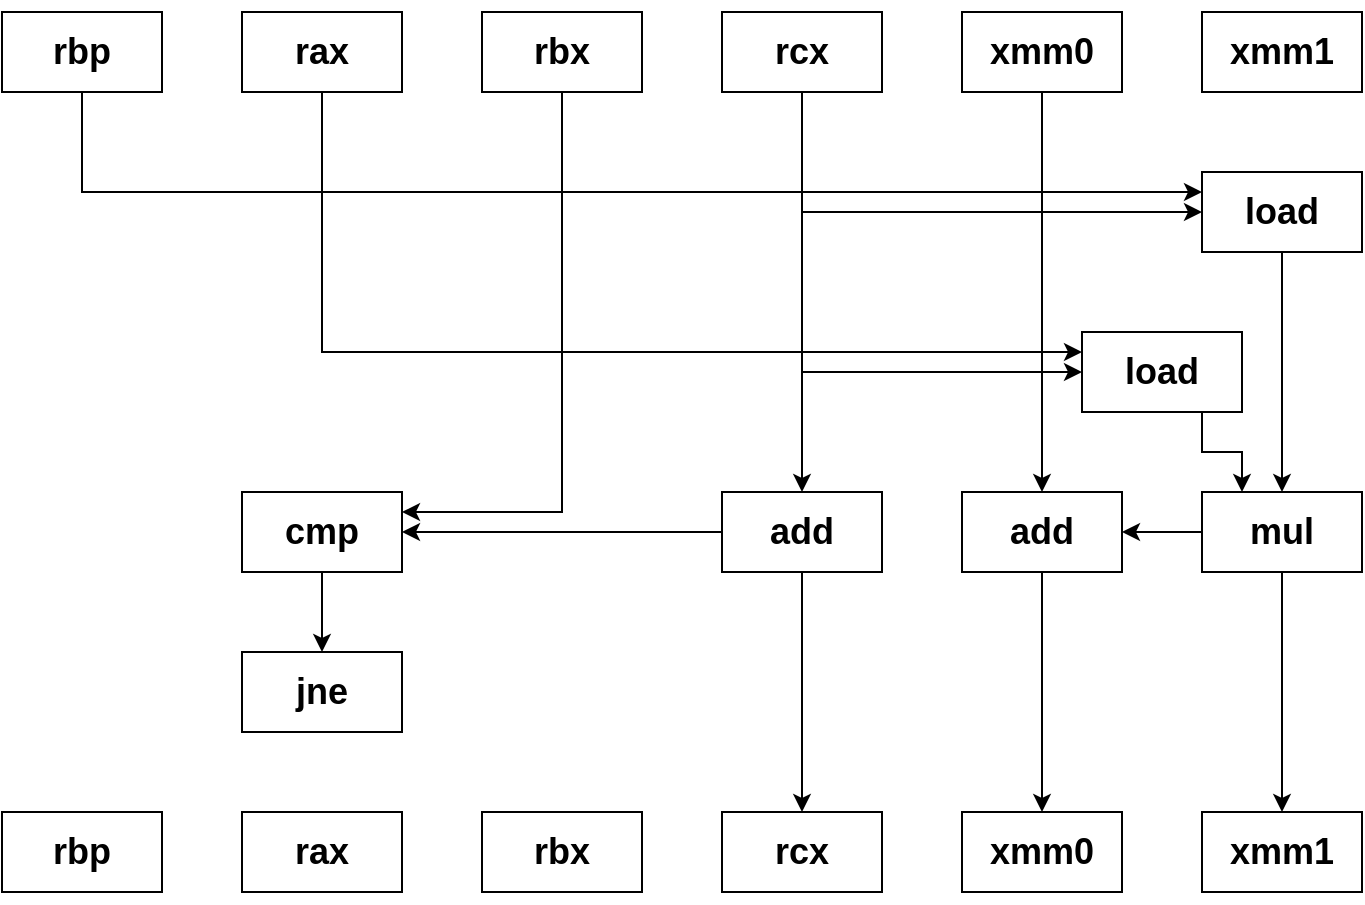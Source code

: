 <mxfile version="13.6.5">
    <diagram id="OSGUjozy-c6nUxfPTaJ9" name="Page-1">
        <mxGraphModel dx="1575" dy="723" grid="1" gridSize="10" guides="1" tooltips="1" connect="1" arrows="1" fold="1" page="1" pageScale="1" pageWidth="827" pageHeight="1169" math="0" shadow="0">
            <root>
                <mxCell id="0"/>
                <mxCell id="1" parent="0"/>
                <mxCell id="78" style="edgeStyle=orthogonalEdgeStyle;rounded=0;orthogonalLoop=1;jettySize=auto;html=1;exitX=0.5;exitY=1;exitDx=0;exitDy=0;entryX=0;entryY=0.25;entryDx=0;entryDy=0;" edge="1" parent="1" source="2" target="70">
                    <mxGeometry relative="1" as="geometry"/>
                </mxCell>
                <mxCell id="2" value="&lt;h2&gt;rbp&lt;/h2&gt;" style="rounded=0;whiteSpace=wrap;html=1;" parent="1" vertex="1">
                    <mxGeometry x="40" y="40" width="80" height="40" as="geometry"/>
                </mxCell>
                <mxCell id="14" value="&lt;h2&gt;rbp&lt;/h2&gt;" style="rounded=0;whiteSpace=wrap;html=1;" parent="1" vertex="1">
                    <mxGeometry x="40" y="440" width="80" height="40" as="geometry"/>
                </mxCell>
                <mxCell id="86" style="edgeStyle=orthogonalEdgeStyle;rounded=0;orthogonalLoop=1;jettySize=auto;html=1;exitX=0.5;exitY=1;exitDx=0;exitDy=0;entryX=0;entryY=0.25;entryDx=0;entryDy=0;" edge="1" parent="1" source="22" target="85">
                    <mxGeometry relative="1" as="geometry"/>
                </mxCell>
                <mxCell id="22" value="&lt;h2&gt;rax&lt;/h2&gt;" style="rounded=0;whiteSpace=wrap;html=1;" parent="1" vertex="1">
                    <mxGeometry x="160" y="40" width="80" height="40" as="geometry"/>
                </mxCell>
                <mxCell id="23" value="&lt;h2&gt;rax&lt;/h2&gt;" style="rounded=0;whiteSpace=wrap;html=1;" parent="1" vertex="1">
                    <mxGeometry x="160" y="440" width="80" height="40" as="geometry"/>
                </mxCell>
                <mxCell id="102" style="edgeStyle=orthogonalEdgeStyle;rounded=0;orthogonalLoop=1;jettySize=auto;html=1;exitX=0.5;exitY=1;exitDx=0;exitDy=0;entryX=1;entryY=0.25;entryDx=0;entryDy=0;" edge="1" parent="1" source="25" target="95">
                    <mxGeometry relative="1" as="geometry"/>
                </mxCell>
                <mxCell id="25" value="&lt;h2&gt;rbx&lt;/h2&gt;" style="rounded=0;whiteSpace=wrap;html=1;" parent="1" vertex="1">
                    <mxGeometry x="280" y="40" width="80" height="40" as="geometry"/>
                </mxCell>
                <mxCell id="26" value="&lt;h2&gt;rbx&lt;/h2&gt;" style="rounded=0;whiteSpace=wrap;html=1;" parent="1" vertex="1">
                    <mxGeometry x="280" y="440" width="80" height="40" as="geometry"/>
                </mxCell>
                <mxCell id="79" style="edgeStyle=orthogonalEdgeStyle;rounded=0;orthogonalLoop=1;jettySize=auto;html=1;exitX=0.5;exitY=1;exitDx=0;exitDy=0;entryX=0;entryY=0.5;entryDx=0;entryDy=0;" edge="1" parent="1" source="28" target="70">
                    <mxGeometry relative="1" as="geometry"/>
                </mxCell>
                <mxCell id="87" style="edgeStyle=orthogonalEdgeStyle;rounded=0;orthogonalLoop=1;jettySize=auto;html=1;exitX=0.5;exitY=1;exitDx=0;exitDy=0;entryX=0;entryY=0.5;entryDx=0;entryDy=0;" edge="1" parent="1" source="28" target="85">
                    <mxGeometry relative="1" as="geometry"/>
                </mxCell>
                <mxCell id="93" style="edgeStyle=orthogonalEdgeStyle;rounded=0;orthogonalLoop=1;jettySize=auto;html=1;exitX=0.5;exitY=1;exitDx=0;exitDy=0;entryX=0.5;entryY=0;entryDx=0;entryDy=0;" edge="1" parent="1" source="28" target="92">
                    <mxGeometry relative="1" as="geometry"/>
                </mxCell>
                <mxCell id="28" value="&lt;h2&gt;rcx&lt;/h2&gt;" style="rounded=0;whiteSpace=wrap;html=1;" parent="1" vertex="1">
                    <mxGeometry x="400" y="40" width="80" height="40" as="geometry"/>
                </mxCell>
                <mxCell id="29" value="&lt;h2&gt;rcx&lt;/h2&gt;" style="rounded=0;whiteSpace=wrap;html=1;" parent="1" vertex="1">
                    <mxGeometry x="400" y="440" width="80" height="40" as="geometry"/>
                </mxCell>
                <mxCell id="90" style="edgeStyle=orthogonalEdgeStyle;rounded=0;orthogonalLoop=1;jettySize=auto;html=1;exitX=0.5;exitY=1;exitDx=0;exitDy=0;entryX=0.5;entryY=0;entryDx=0;entryDy=0;" edge="1" parent="1" source="31" target="82">
                    <mxGeometry relative="1" as="geometry"/>
                </mxCell>
                <mxCell id="31" value="&lt;h2&gt;xmm0&lt;/h2&gt;" style="rounded=0;whiteSpace=wrap;html=1;" parent="1" vertex="1">
                    <mxGeometry x="520" y="40" width="80" height="40" as="geometry"/>
                </mxCell>
                <mxCell id="32" value="&lt;h2&gt;xmm0&lt;/h2&gt;" style="rounded=0;whiteSpace=wrap;html=1;" parent="1" vertex="1">
                    <mxGeometry x="520" y="440" width="80" height="40" as="geometry"/>
                </mxCell>
                <mxCell id="34" value="&lt;h2&gt;xmm1&lt;/h2&gt;" style="rounded=0;whiteSpace=wrap;html=1;" parent="1" vertex="1">
                    <mxGeometry x="640" y="40" width="80" height="40" as="geometry"/>
                </mxCell>
                <mxCell id="35" value="&lt;h2&gt;xmm1&lt;/h2&gt;" style="rounded=0;whiteSpace=wrap;html=1;" parent="1" vertex="1">
                    <mxGeometry x="640" y="440" width="80" height="40" as="geometry"/>
                </mxCell>
                <mxCell id="84" style="edgeStyle=orthogonalEdgeStyle;rounded=0;orthogonalLoop=1;jettySize=auto;html=1;exitX=0.5;exitY=1;exitDx=0;exitDy=0;entryX=0.5;entryY=0;entryDx=0;entryDy=0;" edge="1" parent="1" source="70" target="80">
                    <mxGeometry relative="1" as="geometry"/>
                </mxCell>
                <mxCell id="70" value="&lt;h2&gt;load&lt;/h2&gt;" style="rounded=0;whiteSpace=wrap;html=1;" parent="1" vertex="1">
                    <mxGeometry x="640" y="120" width="80" height="40" as="geometry"/>
                </mxCell>
                <mxCell id="81" style="edgeStyle=orthogonalEdgeStyle;rounded=0;orthogonalLoop=1;jettySize=auto;html=1;exitX=0.5;exitY=1;exitDx=0;exitDy=0;entryX=0.5;entryY=0;entryDx=0;entryDy=0;" edge="1" parent="1" source="80" target="35">
                    <mxGeometry relative="1" as="geometry"/>
                </mxCell>
                <mxCell id="83" style="edgeStyle=orthogonalEdgeStyle;rounded=0;orthogonalLoop=1;jettySize=auto;html=1;exitX=0;exitY=0.5;exitDx=0;exitDy=0;entryX=1;entryY=0.5;entryDx=0;entryDy=0;" edge="1" parent="1" source="80" target="82">
                    <mxGeometry relative="1" as="geometry"/>
                </mxCell>
                <mxCell id="80" value="&lt;h2&gt;mul&lt;/h2&gt;" style="rounded=0;whiteSpace=wrap;html=1;" vertex="1" parent="1">
                    <mxGeometry x="640" y="280" width="80" height="40" as="geometry"/>
                </mxCell>
                <mxCell id="91" style="edgeStyle=orthogonalEdgeStyle;rounded=0;orthogonalLoop=1;jettySize=auto;html=1;exitX=0.5;exitY=1;exitDx=0;exitDy=0;entryX=0.5;entryY=0;entryDx=0;entryDy=0;" edge="1" parent="1" source="82" target="32">
                    <mxGeometry relative="1" as="geometry"/>
                </mxCell>
                <mxCell id="82" value="&lt;h2&gt;add&lt;/h2&gt;" style="rounded=0;whiteSpace=wrap;html=1;" vertex="1" parent="1">
                    <mxGeometry x="520" y="280" width="80" height="40" as="geometry"/>
                </mxCell>
                <mxCell id="89" style="edgeStyle=orthogonalEdgeStyle;rounded=0;orthogonalLoop=1;jettySize=auto;html=1;exitX=0.75;exitY=1;exitDx=0;exitDy=0;entryX=0.25;entryY=0;entryDx=0;entryDy=0;" edge="1" parent="1" source="85" target="80">
                    <mxGeometry relative="1" as="geometry"/>
                </mxCell>
                <mxCell id="85" value="&lt;h2&gt;load&lt;/h2&gt;" style="rounded=0;whiteSpace=wrap;html=1;" vertex="1" parent="1">
                    <mxGeometry x="580" y="200" width="80" height="40" as="geometry"/>
                </mxCell>
                <mxCell id="94" style="edgeStyle=orthogonalEdgeStyle;rounded=0;orthogonalLoop=1;jettySize=auto;html=1;exitX=0.5;exitY=1;exitDx=0;exitDy=0;entryX=0.5;entryY=0;entryDx=0;entryDy=0;" edge="1" parent="1" source="92" target="29">
                    <mxGeometry relative="1" as="geometry"/>
                </mxCell>
                <mxCell id="103" style="edgeStyle=orthogonalEdgeStyle;rounded=0;orthogonalLoop=1;jettySize=auto;html=1;exitX=0;exitY=0.5;exitDx=0;exitDy=0;entryX=1;entryY=0.5;entryDx=0;entryDy=0;" edge="1" parent="1" source="92" target="95">
                    <mxGeometry relative="1" as="geometry"/>
                </mxCell>
                <mxCell id="92" value="&lt;h2&gt;add&lt;/h2&gt;" style="rounded=0;whiteSpace=wrap;html=1;" vertex="1" parent="1">
                    <mxGeometry x="400" y="280" width="80" height="40" as="geometry"/>
                </mxCell>
                <mxCell id="99" style="edgeStyle=orthogonalEdgeStyle;rounded=0;orthogonalLoop=1;jettySize=auto;html=1;exitX=0.5;exitY=1;exitDx=0;exitDy=0;entryX=0.5;entryY=0;entryDx=0;entryDy=0;" edge="1" parent="1" source="95" target="98">
                    <mxGeometry relative="1" as="geometry"/>
                </mxCell>
                <mxCell id="95" value="&lt;h2&gt;cmp&lt;/h2&gt;" style="rounded=0;whiteSpace=wrap;html=1;" vertex="1" parent="1">
                    <mxGeometry x="160" y="280" width="80" height="40" as="geometry"/>
                </mxCell>
                <mxCell id="98" value="&lt;h2&gt;jne&lt;/h2&gt;" style="rounded=0;whiteSpace=wrap;html=1;" vertex="1" parent="1">
                    <mxGeometry x="160" y="360" width="80" height="40" as="geometry"/>
                </mxCell>
            </root>
        </mxGraphModel>
    </diagram>
</mxfile>